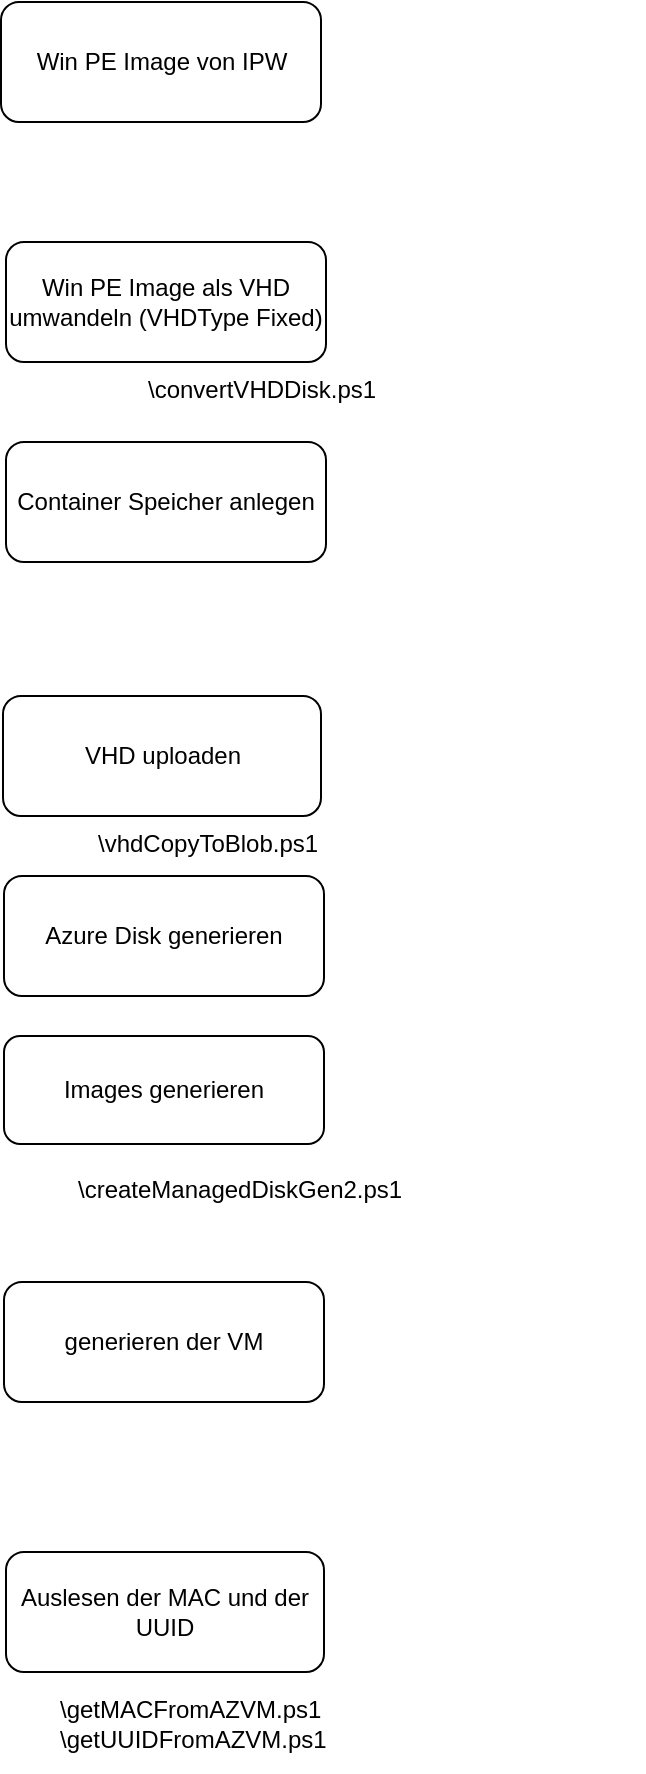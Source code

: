 <mxfile version="11.1.4" type="device"><diagram id="wHj1mTue85e7G9BaDPov" name="Seite-1"><mxGraphModel dx="1422" dy="944" grid="1" gridSize="10" guides="1" tooltips="1" connect="1" arrows="1" fold="1" page="1" pageScale="1" pageWidth="827" pageHeight="1169" math="0" shadow="0"><root><mxCell id="0"/><mxCell id="1" parent="0"/><mxCell id="yoBXWT8ew4rWUSGXqFT9-1" value="Win PE Image von IPW" style="rounded=1;whiteSpace=wrap;html=1;" vertex="1" parent="1"><mxGeometry x="158.5" y="80" width="160" height="60" as="geometry"/></mxCell><mxCell id="yoBXWT8ew4rWUSGXqFT9-2" value="Win PE Image als VHD umwandeln (VHDType Fixed)" style="rounded=1;whiteSpace=wrap;html=1;" vertex="1" parent="1"><mxGeometry x="161" y="200" width="160" height="60" as="geometry"/></mxCell><mxCell id="yoBXWT8ew4rWUSGXqFT9-4" value="Container Speicher anlegen" style="rounded=1;whiteSpace=wrap;html=1;" vertex="1" parent="1"><mxGeometry x="161" y="300" width="160" height="60" as="geometry"/></mxCell><mxCell id="yoBXWT8ew4rWUSGXqFT9-5" value="Azure Disk generieren" style="rounded=1;whiteSpace=wrap;html=1;" vertex="1" parent="1"><mxGeometry x="160" y="517" width="160" height="60" as="geometry"/></mxCell><mxCell id="yoBXWT8ew4rWUSGXqFT9-6" value="Images generieren" style="rounded=1;whiteSpace=wrap;html=1;" vertex="1" parent="1"><mxGeometry x="160" y="597" width="160" height="54" as="geometry"/></mxCell><mxCell id="yoBXWT8ew4rWUSGXqFT9-7" value="generieren der VM" style="rounded=1;whiteSpace=wrap;html=1;" vertex="1" parent="1"><mxGeometry x="160" y="720" width="160" height="60" as="geometry"/></mxCell><mxCell id="yoBXWT8ew4rWUSGXqFT9-8" value="Auslesen der MAC und der UUID" style="rounded=1;whiteSpace=wrap;html=1;" vertex="1" parent="1"><mxGeometry x="161" y="855" width="159" height="60" as="geometry"/></mxCell><mxCell id="yoBXWT8ew4rWUSGXqFT9-12" value="\convertVHDDisk.ps1" style="text;html=1;" vertex="1" parent="1"><mxGeometry x="230" y="260" width="250" height="30" as="geometry"/></mxCell><mxCell id="yoBXWT8ew4rWUSGXqFT9-13" value="\createManagedDiskGen2.ps1" style="text;html=1;" vertex="1" parent="1"><mxGeometry x="195" y="660" width="160" height="30" as="geometry"/></mxCell><mxCell id="yoBXWT8ew4rWUSGXqFT9-14" value="\getMACFromAZVM.ps1" style="text;html=1;" vertex="1" parent="1"><mxGeometry x="186" y="920" width="270" height="30" as="geometry"/></mxCell><mxCell id="yoBXWT8ew4rWUSGXqFT9-15" value="\getUUIDFromAZVM.ps1" style="text;html=1;" vertex="1" parent="1"><mxGeometry x="186" y="935" width="150" height="30" as="geometry"/></mxCell><mxCell id="yoBXWT8ew4rWUSGXqFT9-16" value="VHD uploaden" style="rounded=1;whiteSpace=wrap;html=1;" vertex="1" parent="1"><mxGeometry x="159.5" y="427" width="159" height="60" as="geometry"/></mxCell><mxCell id="yoBXWT8ew4rWUSGXqFT9-17" value="\vhdCopyToBlob.ps1" style="text;html=1;" vertex="1" parent="1"><mxGeometry x="204.5" y="487" width="130" height="30" as="geometry"/></mxCell></root></mxGraphModel></diagram></mxfile>